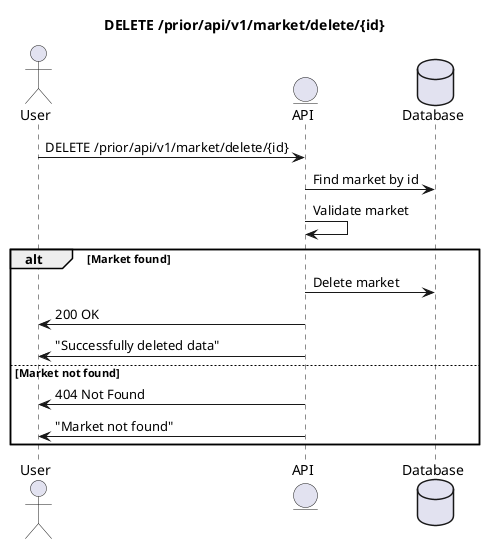 @startuml
'https://plantuml.com/sequence-diagram

title DELETE /prior/api/v1/market/delete/{id}

actor User as u
entity API as a
database Database as d

u->a : DELETE /prior/api/v1/market/delete/{id}
a->d: Find market by id
a->a : Validate market

alt Market found
    a->d : Delete market
    a->u : 200 OK
    a->u : "Successfully deleted data"
else Market not found
    a->u : 404 Not Found
    a->u : "Market not found"
end

@enduml
